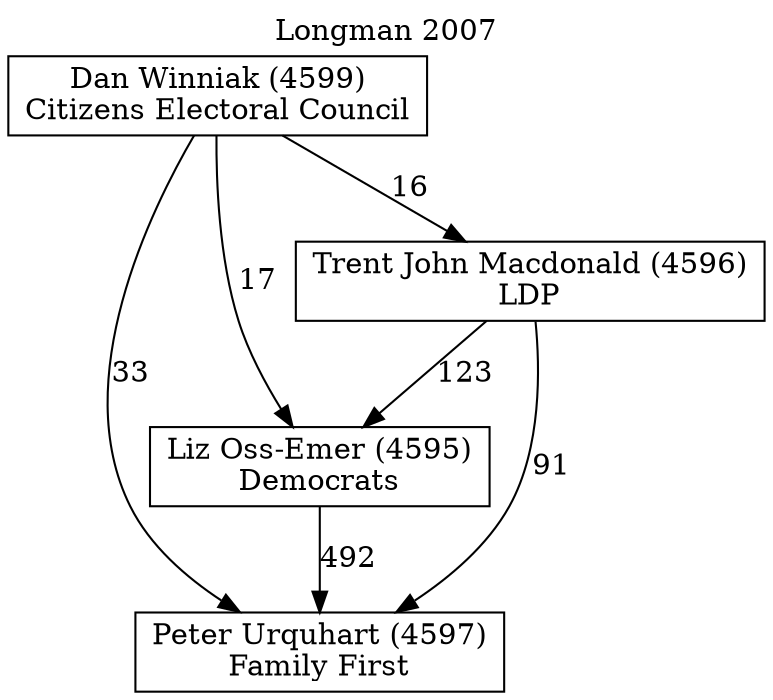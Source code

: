 // House preference flow
digraph "Peter Urquhart (4597)_Longman_2007" {
	graph [label="Longman 2007" labelloc=t mclimit=10]
	node [shape=box]
	"Peter Urquhart (4597)" [label="Peter Urquhart (4597)
Family First"]
	"Liz Oss-Emer (4595)" [label="Liz Oss-Emer (4595)
Democrats"]
	"Trent John Macdonald (4596)" [label="Trent John Macdonald (4596)
LDP"]
	"Dan Winniak (4599)" [label="Dan Winniak (4599)
Citizens Electoral Council"]
	"Liz Oss-Emer (4595)" -> "Peter Urquhart (4597)" [label=492]
	"Trent John Macdonald (4596)" -> "Liz Oss-Emer (4595)" [label=123]
	"Dan Winniak (4599)" -> "Trent John Macdonald (4596)" [label=16]
	"Trent John Macdonald (4596)" -> "Peter Urquhart (4597)" [label=91]
	"Dan Winniak (4599)" -> "Peter Urquhart (4597)" [label=33]
	"Dan Winniak (4599)" -> "Liz Oss-Emer (4595)" [label=17]
}
